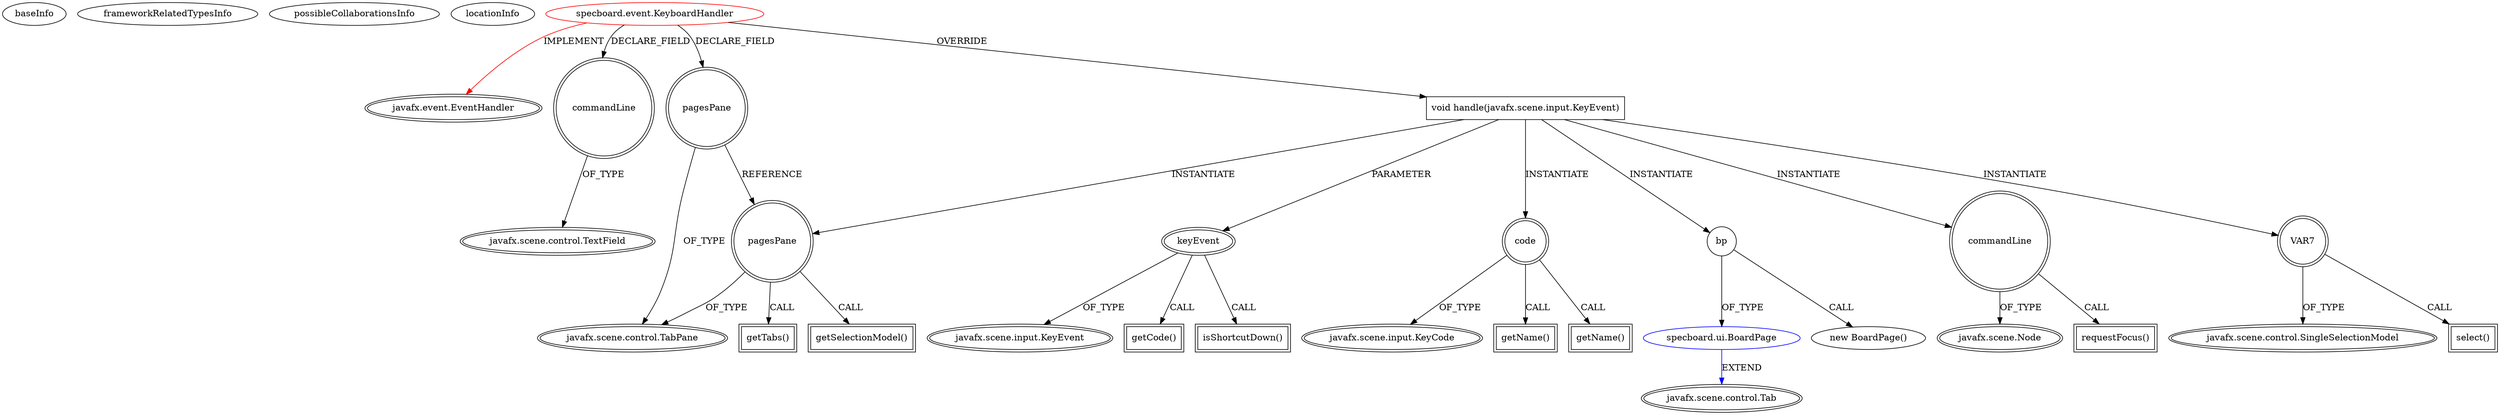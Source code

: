 digraph {
baseInfo[graphId=1228,category="extension_graph",isAnonymous=false,possibleRelation=true]
frameworkRelatedTypesInfo[0="javafx.event.EventHandler"]
possibleCollaborationsInfo[0="1228~OVERRIDING_METHOD_DECLARATION-INSTANTIATION-~javafx.event.EventHandler ~javafx.scene.control.Tab ~false~false"]
locationInfo[projectName="SlyJack0-SpecBoard",filePath="/SlyJack0-SpecBoard/SpecBoard-master/src/specboard/event/KeyboardHandler.java",contextSignature="KeyboardHandler",graphId="1228"]
0[label="specboard.event.KeyboardHandler",vertexType="ROOT_CLIENT_CLASS_DECLARATION",isFrameworkType=false,color=red]
1[label="javafx.event.EventHandler",vertexType="FRAMEWORK_INTERFACE_TYPE",isFrameworkType=true,peripheries=2]
2[label="commandLine",vertexType="FIELD_DECLARATION",isFrameworkType=true,peripheries=2,shape=circle]
3[label="javafx.scene.control.TextField",vertexType="FRAMEWORK_CLASS_TYPE",isFrameworkType=true,peripheries=2]
4[label="pagesPane",vertexType="FIELD_DECLARATION",isFrameworkType=true,peripheries=2,shape=circle]
5[label="javafx.scene.control.TabPane",vertexType="FRAMEWORK_CLASS_TYPE",isFrameworkType=true,peripheries=2]
6[label="void handle(javafx.scene.input.KeyEvent)",vertexType="OVERRIDING_METHOD_DECLARATION",isFrameworkType=false,shape=box]
7[label="keyEvent",vertexType="PARAMETER_DECLARATION",isFrameworkType=true,peripheries=2]
8[label="javafx.scene.input.KeyEvent",vertexType="FRAMEWORK_CLASS_TYPE",isFrameworkType=true,peripheries=2]
10[label="getCode()",vertexType="INSIDE_CALL",isFrameworkType=true,peripheries=2,shape=box]
12[label="isShortcutDown()",vertexType="INSIDE_CALL",isFrameworkType=true,peripheries=2,shape=box]
13[label="code",vertexType="VARIABLE_EXPRESION",isFrameworkType=true,peripheries=2,shape=circle]
15[label="javafx.scene.input.KeyCode",vertexType="FRAMEWORK_CLASS_TYPE",isFrameworkType=true,peripheries=2]
14[label="getName()",vertexType="INSIDE_CALL",isFrameworkType=true,peripheries=2,shape=box]
17[label="bp",vertexType="VARIABLE_EXPRESION",isFrameworkType=false,shape=circle]
18[label="specboard.ui.BoardPage",vertexType="REFERENCE_CLIENT_CLASS_DECLARATION",isFrameworkType=false,color=blue]
19[label="javafx.scene.control.Tab",vertexType="FRAMEWORK_CLASS_TYPE",isFrameworkType=true,peripheries=2]
16[label="new BoardPage()",vertexType="CONSTRUCTOR_CALL",isFrameworkType=false]
20[label="pagesPane",vertexType="VARIABLE_EXPRESION",isFrameworkType=true,peripheries=2,shape=circle]
21[label="getTabs()",vertexType="INSIDE_CALL",isFrameworkType=true,peripheries=2,shape=box]
24[label="getName()",vertexType="INSIDE_CALL",isFrameworkType=true,peripheries=2,shape=box]
25[label="commandLine",vertexType="VARIABLE_EXPRESION",isFrameworkType=true,peripheries=2,shape=circle]
27[label="javafx.scene.Node",vertexType="FRAMEWORK_CLASS_TYPE",isFrameworkType=true,peripheries=2]
26[label="requestFocus()",vertexType="INSIDE_CALL",isFrameworkType=true,peripheries=2,shape=box]
28[label="VAR7",vertexType="VARIABLE_EXPRESION",isFrameworkType=true,peripheries=2,shape=circle]
30[label="javafx.scene.control.SingleSelectionModel",vertexType="FRAMEWORK_CLASS_TYPE",isFrameworkType=true,peripheries=2]
29[label="select()",vertexType="INSIDE_CALL",isFrameworkType=true,peripheries=2,shape=box]
32[label="getSelectionModel()",vertexType="INSIDE_CALL",isFrameworkType=true,peripheries=2,shape=box]
0->1[label="IMPLEMENT",color=red]
0->2[label="DECLARE_FIELD"]
2->3[label="OF_TYPE"]
0->4[label="DECLARE_FIELD"]
4->5[label="OF_TYPE"]
0->6[label="OVERRIDE"]
7->8[label="OF_TYPE"]
6->7[label="PARAMETER"]
7->10[label="CALL"]
7->12[label="CALL"]
6->13[label="INSTANTIATE"]
13->15[label="OF_TYPE"]
13->14[label="CALL"]
6->17[label="INSTANTIATE"]
18->19[label="EXTEND",color=blue]
17->18[label="OF_TYPE"]
17->16[label="CALL"]
6->20[label="INSTANTIATE"]
4->20[label="REFERENCE"]
20->5[label="OF_TYPE"]
20->21[label="CALL"]
13->24[label="CALL"]
6->25[label="INSTANTIATE"]
25->27[label="OF_TYPE"]
25->26[label="CALL"]
6->28[label="INSTANTIATE"]
28->30[label="OF_TYPE"]
28->29[label="CALL"]
20->32[label="CALL"]
}
